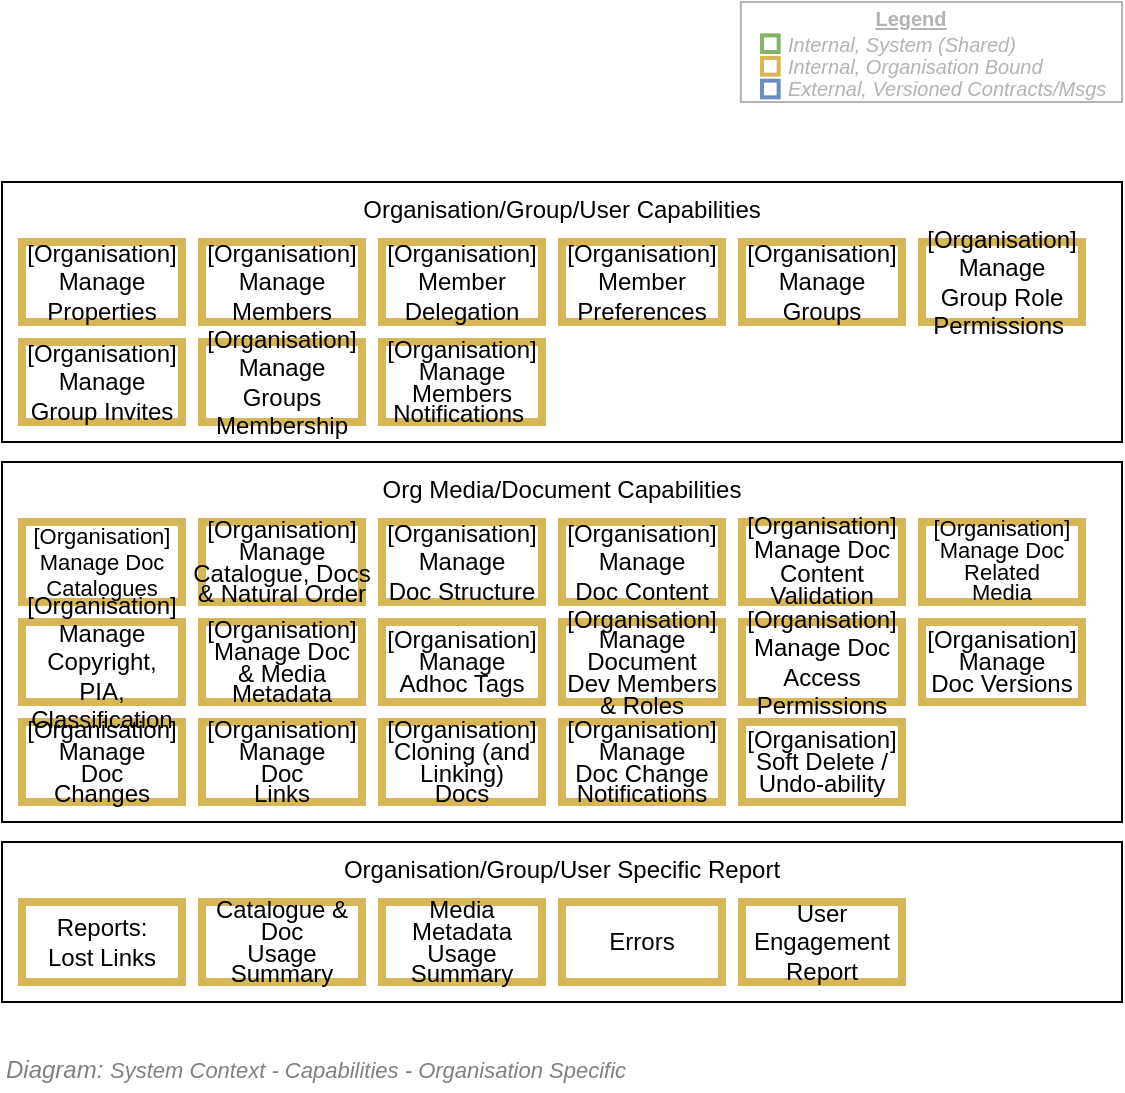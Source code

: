 <mxfile compressed="false" version="17.5.0" type="google">
  <diagram name="System Context/System Capabilities/Per Organisation" id="kWWmiXSfx_SoaX4UUIup">
    <mxGraphModel grid="1" page="1" gridSize="10" guides="1" tooltips="1" connect="1" arrows="1" fold="1" pageScale="1" pageWidth="827" pageHeight="1169" math="0" shadow="0">
      <root>
        <mxCell id="U6GFQx8tpDiFDdpl_z2M-0" />
        <mxCell id="U6GFQx8tpDiFDdpl_z2M-22" value="Diagram" style="" parent="U6GFQx8tpDiFDdpl_z2M-0" />
        <mxCell id="U6GFQx8tpDiFDdpl_z2M-44" value="Organisation/Group/User Capabilities" style="rounded=0;whiteSpace=wrap;html=1;strokeColor=#000000;strokeWidth=1;fillColor=none;fontSize=12;fontColor=#000000;align=center;fontFamily=Helvetica;recursiveResize=0;container=1;collapsible=0;absoluteArcSize=1;arcSize=12;verticalAlign=top;" vertex="1" parent="U6GFQx8tpDiFDdpl_z2M-22">
          <mxGeometry x="120" y="270" width="560" height="130" as="geometry" />
        </mxCell>
        <mxCell id="U6GFQx8tpDiFDdpl_z2M-45" value="&lt;font style=&quot;font-size: 12px&quot;&gt;&lt;font style=&quot;font-size: 12px ; line-height: 90%&quot;&gt;[Organisation]&lt;br style=&quot;font-size: 12px&quot;&gt;&lt;span style=&quot;font-size: 12px&quot;&gt;Manage&lt;br style=&quot;font-size: 12px&quot;&gt;&lt;/span&gt;Group Role Permissions&amp;nbsp;&lt;/font&gt;&lt;/font&gt;" style="rounded=0;whiteSpace=wrap;html=1;strokeColor=#d6b656;strokeWidth=4;fillColor=none;fontSize=12;align=center;fontFamily=Helvetica;verticalAlign=middle;" vertex="1" parent="U6GFQx8tpDiFDdpl_z2M-44">
          <mxGeometry x="460" y="30" width="80" height="40" as="geometry" />
        </mxCell>
        <mxCell id="U6GFQx8tpDiFDdpl_z2M-46" value="[Organisation]&lt;br style=&quot;font-size: 12px;&quot;&gt;Manage Members" style="rounded=0;whiteSpace=wrap;html=1;strokeColor=#d6b656;strokeWidth=4;fillColor=none;fontSize=12;align=center;fontFamily=Helvetica;verticalAlign=middle;" vertex="1" parent="U6GFQx8tpDiFDdpl_z2M-44">
          <mxGeometry x="100" y="30" width="80" height="40" as="geometry" />
        </mxCell>
        <mxCell id="U6GFQx8tpDiFDdpl_z2M-47" value="&lt;p style=&quot;line-height: 90%&quot;&gt;[Organisation]&lt;br style=&quot;font-size: 12px&quot;&gt;Manage Members&lt;br style=&quot;font-size: 12px&quot;&gt;Notifications&amp;nbsp;&lt;/p&gt;" style="rounded=0;whiteSpace=wrap;html=1;strokeColor=#d6b656;strokeWidth=4;fillColor=none;fontSize=12;align=center;fontFamily=Helvetica;verticalAlign=middle;" vertex="1" parent="U6GFQx8tpDiFDdpl_z2M-44">
          <mxGeometry x="190" y="80" width="80" height="40" as="geometry" />
        </mxCell>
        <mxCell id="U6GFQx8tpDiFDdpl_z2M-48" value="[Organisation]&lt;br style=&quot;font-size: 12px;&quot;&gt;Manage &lt;br style=&quot;font-size: 12px;&quot;&gt;Groups" style="rounded=0;whiteSpace=wrap;html=1;strokeColor=#d6b656;strokeWidth=4;fillColor=none;fontSize=12;align=center;fontFamily=Helvetica;verticalAlign=middle;" vertex="1" parent="U6GFQx8tpDiFDdpl_z2M-44">
          <mxGeometry x="370" y="30" width="80" height="40" as="geometry" />
        </mxCell>
        <mxCell id="U6GFQx8tpDiFDdpl_z2M-49" value="&lt;font style=&quot;font-size: 12px;&quot;&gt;[Organisation]&lt;br style=&quot;font-size: 12px;&quot;&gt;Manage&lt;/font&gt;&lt;font style=&quot;font-size: 12px;&quot;&gt;&lt;span style=&quot;font-size: 12px;&quot;&gt;&lt;br style=&quot;font-size: 12px;&quot;&gt;&lt;/span&gt;Group Invites&lt;/font&gt;" style="rounded=0;whiteSpace=wrap;html=1;strokeColor=#d6b656;strokeWidth=4;fillColor=none;fontSize=12;align=center;fontFamily=Helvetica;verticalAlign=middle;" vertex="1" parent="U6GFQx8tpDiFDdpl_z2M-44">
          <mxGeometry x="10" y="80" width="80" height="40" as="geometry" />
        </mxCell>
        <mxCell id="U6GFQx8tpDiFDdpl_z2M-50" value="[Organisation]&lt;br style=&quot;font-size: 12px;&quot;&gt;Manage &lt;br style=&quot;font-size: 12px;&quot;&gt;Properties" style="rounded=0;whiteSpace=wrap;html=1;strokeColor=#d6b656;strokeWidth=4;fillColor=none;fontSize=12;align=center;fontFamily=Helvetica;verticalAlign=middle;" vertex="1" parent="U6GFQx8tpDiFDdpl_z2M-44">
          <mxGeometry x="10" y="30" width="80" height="40" as="geometry" />
        </mxCell>
        <mxCell id="U6GFQx8tpDiFDdpl_z2M-51" value="&lt;font style=&quot;font-size: 12px ; line-height: 90%&quot;&gt;[Organisation]&lt;br style=&quot;font-size: 12px&quot;&gt;Manage Groups&lt;br style=&quot;font-size: 12px&quot;&gt;Membership&lt;/font&gt;" style="rounded=0;whiteSpace=wrap;html=1;strokeColor=#d6b656;strokeWidth=4;fillColor=none;fontSize=12;align=center;fontFamily=Helvetica;verticalAlign=middle;" vertex="1" parent="U6GFQx8tpDiFDdpl_z2M-44">
          <mxGeometry x="100" y="80" width="80" height="40" as="geometry" />
        </mxCell>
        <mxCell id="U6GFQx8tpDiFDdpl_z2M-52" value="[Organisation]&lt;br style=&quot;font-size: 12px;&quot;&gt;Member Delegation" style="rounded=0;whiteSpace=wrap;html=1;strokeColor=#d6b656;strokeWidth=4;fillColor=none;fontSize=12;align=center;fontFamily=Helvetica;verticalAlign=middle;" vertex="1" parent="U6GFQx8tpDiFDdpl_z2M-44">
          <mxGeometry x="190" y="30" width="80" height="40" as="geometry" />
        </mxCell>
        <mxCell id="U6GFQx8tpDiFDdpl_z2M-53" value="[Organisation]&lt;br style=&quot;font-size: 12px;&quot;&gt;Member Preferences" style="rounded=0;whiteSpace=wrap;html=1;strokeColor=#d6b656;strokeWidth=4;fillColor=none;fontSize=12;align=center;fontFamily=Helvetica;verticalAlign=middle;" vertex="1" parent="U6GFQx8tpDiFDdpl_z2M-44">
          <mxGeometry x="280" y="30" width="80" height="40" as="geometry" />
        </mxCell>
        <mxCell id="U6GFQx8tpDiFDdpl_z2M-54" value="Org Media/Document Capabilities" style="rounded=0;whiteSpace=wrap;html=1;strokeWidth=1;fillColor=none;fontSize=12;align=center;horizontal=1;verticalAlign=top;arcSize=12;container=1;absoluteArcSize=1;recursiveResize=0;collapsible=0;" vertex="1" parent="U6GFQx8tpDiFDdpl_z2M-22">
          <mxGeometry x="120" y="410" width="560" height="180" as="geometry" />
        </mxCell>
        <mxCell id="U6GFQx8tpDiFDdpl_z2M-55" value="&lt;p style=&quot;line-height: 90%; font-size: 12px;&quot;&gt;[Organisation]&lt;br style=&quot;font-size: 12px;&quot;&gt;Manage &lt;br style=&quot;font-size: 12px;&quot;&gt;Doc&lt;br style=&quot;font-size: 12px;&quot;&gt;Changes&lt;/p&gt;" style="rounded=0;whiteSpace=wrap;html=1;strokeColor=#d6b656;strokeWidth=4;fillColor=none;fontSize=12;align=center;fontFamily=Helvetica;verticalAlign=middle;" vertex="1" parent="U6GFQx8tpDiFDdpl_z2M-54">
          <mxGeometry x="10" y="130" width="80" height="40" as="geometry" />
        </mxCell>
        <mxCell id="U6GFQx8tpDiFDdpl_z2M-56" value="&lt;font style=&quot;font-size: 12px ; line-height: 90%&quot;&gt;[Organisation]&lt;br&gt;Manage Doc Access Permissions&lt;/font&gt;" style="rounded=0;whiteSpace=wrap;html=1;strokeColor=#d6b656;strokeWidth=4;fillColor=none;fontSize=12;align=center;fontFamily=Helvetica;verticalAlign=middle;" vertex="1" parent="U6GFQx8tpDiFDdpl_z2M-54">
          <mxGeometry x="370" y="80" width="80" height="40" as="geometry" />
        </mxCell>
        <mxCell id="U6GFQx8tpDiFDdpl_z2M-57" value="[Organisation]&lt;br style=&quot;font-size: 12px;&quot;&gt;Manage &lt;br style=&quot;font-size: 12px;&quot;&gt;Doc Content" style="rounded=0;whiteSpace=wrap;html=1;strokeColor=#d6b656;strokeWidth=4;fillColor=none;fontSize=12;align=center;fontFamily=Helvetica;verticalAlign=middle;" vertex="1" parent="U6GFQx8tpDiFDdpl_z2M-54">
          <mxGeometry x="280" y="30" width="80" height="40" as="geometry" />
        </mxCell>
        <mxCell id="U6GFQx8tpDiFDdpl_z2M-58" value="&lt;p style=&quot;line-height: 90%; font-size: 12px;&quot;&gt;[Organisation]&lt;br style=&quot;font-size: 12px;&quot;&gt;Manage &lt;br style=&quot;font-size: 12px;&quot;&gt;Doc&lt;br style=&quot;font-size: 12px;&quot;&gt;Links&lt;/p&gt;" style="rounded=0;whiteSpace=wrap;html=1;strokeColor=#d6b656;strokeWidth=4;fillColor=none;fontSize=12;align=center;fontFamily=Helvetica;verticalAlign=middle;" vertex="1" parent="U6GFQx8tpDiFDdpl_z2M-54">
          <mxGeometry x="100" y="130" width="80" height="40" as="geometry" />
        </mxCell>
        <mxCell id="U6GFQx8tpDiFDdpl_z2M-59" value="[Organisation]&lt;br style=&quot;font-size: 12px;&quot;&gt;Manage &lt;br style=&quot;font-size: 12px;&quot;&gt;Doc Structure" style="rounded=0;whiteSpace=wrap;html=1;strokeColor=#d6b656;strokeWidth=4;fillColor=none;fontSize=12;align=center;fontFamily=Helvetica;verticalAlign=middle;" vertex="1" parent="U6GFQx8tpDiFDdpl_z2M-54">
          <mxGeometry x="190" y="30" width="80" height="40" as="geometry" />
        </mxCell>
        <mxCell id="U6GFQx8tpDiFDdpl_z2M-60" value="&lt;p style=&quot;line-height: 90%; font-size: 12px;&quot;&gt;[Organisation]&lt;br style=&quot;font-size: 12px&quot;&gt;Manage&lt;br style=&quot;font-size: 12px&quot;&gt;Doc Versions&lt;/p&gt;" style="rounded=0;whiteSpace=wrap;html=1;strokeColor=#d6b656;strokeWidth=4;fillColor=none;fontSize=12;align=center;fontFamily=Helvetica;verticalAlign=middle;" vertex="1" parent="U6GFQx8tpDiFDdpl_z2M-54">
          <mxGeometry x="460" y="80" width="80" height="40" as="geometry" />
        </mxCell>
        <mxCell id="U6GFQx8tpDiFDdpl_z2M-61" value="&lt;p style=&quot;line-height: 90%; font-size: 12px;&quot;&gt;[Organisation]&lt;br style=&quot;font-size: 12px;&quot;&gt;Manage &lt;br style=&quot;font-size: 12px;&quot;&gt;Document Dev Members &amp;amp; Roles&lt;/p&gt;" style="rounded=0;whiteSpace=wrap;html=1;strokeColor=#d6b656;strokeWidth=4;fillColor=none;fontSize=12;align=center;fontFamily=Helvetica;verticalAlign=middle;" vertex="1" parent="U6GFQx8tpDiFDdpl_z2M-54">
          <mxGeometry x="280" y="80" width="80" height="40" as="geometry" />
        </mxCell>
        <mxCell id="U6GFQx8tpDiFDdpl_z2M-62" value="&lt;p style=&quot;line-height: 90%; font-size: 12px;&quot;&gt;[Organisation]&lt;br style=&quot;font-size: 12px&quot;&gt;Manage &lt;br style=&quot;font-size: 12px&quot;&gt;Adhoc Tags&lt;/p&gt;" style="rounded=0;whiteSpace=wrap;html=1;strokeColor=#d6b656;strokeWidth=4;fillColor=none;fontSize=12;align=center;fontFamily=Helvetica;verticalAlign=middle;" vertex="1" parent="U6GFQx8tpDiFDdpl_z2M-54">
          <mxGeometry x="190" y="80" width="80" height="40" as="geometry" />
        </mxCell>
        <mxCell id="U6GFQx8tpDiFDdpl_z2M-63" value="&lt;font style=&quot;font-size: 11px&quot;&gt;[Organisation]&lt;br&gt;Manage Doc Catalogues&lt;/font&gt;" style="rounded=0;whiteSpace=wrap;html=1;strokeColor=#d6b656;strokeWidth=4;fillColor=none;fontSize=9;align=center;fontFamily=Helvetica;verticalAlign=middle;" vertex="1" parent="U6GFQx8tpDiFDdpl_z2M-54">
          <mxGeometry x="10" y="30" width="80" height="40" as="geometry" />
        </mxCell>
        <mxCell id="U6GFQx8tpDiFDdpl_z2M-64" value="&lt;p style=&quot;line-height: 90% ; font-size: 12px&quot;&gt;[Organisation]&lt;br style=&quot;font-size: 9px&quot;&gt;Manage &lt;font style=&quot;font-size: 12px&quot;&gt;Catalogue,&amp;nbsp;&lt;font style=&quot;font-size: 12px&quot;&gt;Docs &amp;amp; Natural Order&lt;/font&gt;&lt;/font&gt;&lt;/p&gt;" style="rounded=0;whiteSpace=wrap;html=1;strokeColor=#d6b656;strokeWidth=4;fillColor=none;fontSize=9;align=center;fontFamily=Helvetica;verticalAlign=middle;" vertex="1" parent="U6GFQx8tpDiFDdpl_z2M-54">
          <mxGeometry x="100" y="30" width="80" height="40" as="geometry" />
        </mxCell>
        <mxCell id="U6GFQx8tpDiFDdpl_z2M-65" value="&lt;p style=&quot;line-height: 90%; font-size: 12px;&quot;&gt;[Organisation]&lt;br style=&quot;font-size: 12px;&quot;&gt;Cloning (and Linking)&lt;br style=&quot;font-size: 12px;&quot;&gt;Docs&lt;/p&gt;" style="rounded=0;whiteSpace=wrap;html=1;strokeColor=#d6b656;strokeWidth=4;fillColor=none;fontSize=12;align=center;fontFamily=Helvetica;verticalAlign=middle;" vertex="1" parent="U6GFQx8tpDiFDdpl_z2M-54">
          <mxGeometry x="190" y="130" width="80" height="40" as="geometry" />
        </mxCell>
        <mxCell id="U6GFQx8tpDiFDdpl_z2M-66" value="&lt;p style=&quot;line-height: 90%; font-size: 12px;&quot;&gt;&lt;font style=&quot;font-size: 12px;&quot;&gt;[Organisation]&lt;br style=&quot;font-size: 12px;&quot;&gt;Manage &lt;br style=&quot;font-size: 12px;&quot;&gt;Doc &lt;/font&gt;&lt;font style=&quot;font-size: 12px;&quot;&gt;Change Notifications&lt;/font&gt;&lt;/p&gt;" style="rounded=0;whiteSpace=wrap;html=1;strokeColor=#d6b656;strokeWidth=4;fillColor=none;fontSize=12;align=center;fontFamily=Helvetica;absoluteArcSize=1;arcSize=12;verticalAlign=middle;" vertex="1" parent="U6GFQx8tpDiFDdpl_z2M-54">
          <mxGeometry x="280" y="130" width="80" height="40" as="geometry" />
        </mxCell>
        <mxCell id="U6GFQx8tpDiFDdpl_z2M-67" value="&lt;font style=&quot;font-size: 11px ; line-height: 90%&quot;&gt;[Organisation]&lt;br&gt;Manage Doc Related&lt;br&gt;Media&lt;/font&gt;" style="rounded=0;whiteSpace=wrap;html=1;strokeColor=#d6b656;strokeWidth=4;fillColor=none;fontSize=9;align=center;fontFamily=Helvetica;verticalAlign=middle;" vertex="1" parent="U6GFQx8tpDiFDdpl_z2M-54">
          <mxGeometry x="460" y="30" width="80" height="40" as="geometry" />
        </mxCell>
        <mxCell id="U6GFQx8tpDiFDdpl_z2M-68" value="&lt;font style=&quot;font-size: 12px; line-height: 90%;&quot;&gt;[Organisation]&lt;br style=&quot;font-size: 12px;&quot;&gt;Manage Copyright, PIA, Classification&lt;/font&gt;" style="rounded=0;whiteSpace=wrap;html=1;strokeColor=#d6b656;strokeWidth=4;fillColor=none;fontSize=12;align=center;fontFamily=Helvetica;verticalAlign=middle;" vertex="1" parent="U6GFQx8tpDiFDdpl_z2M-54">
          <mxGeometry x="10" y="80" width="80" height="40" as="geometry" />
        </mxCell>
        <mxCell id="U6GFQx8tpDiFDdpl_z2M-89" value="&lt;p style=&quot;line-height: 90%; font-size: 12px;&quot;&gt;[Organisation]&lt;br style=&quot;font-size: 12px;&quot;&gt;Manage Doc &amp;amp; Media Metadata&lt;/p&gt;" style="rounded=0;whiteSpace=wrap;html=1;strokeColor=#d6b656;strokeWidth=4;fillColor=none;fontSize=12;align=center;fontFamily=Helvetica;verticalAlign=middle;" vertex="1" parent="U6GFQx8tpDiFDdpl_z2M-54">
          <mxGeometry x="100" y="80" width="80" height="40" as="geometry" />
        </mxCell>
        <mxCell id="U6GFQx8tpDiFDdpl_z2M-90" value="&lt;font style=&quot;font-size: 12px ; line-height: 90%&quot;&gt;[Organisation]&lt;br&gt;Manage Doc Content Validation&lt;/font&gt;" style="rounded=0;whiteSpace=wrap;html=1;strokeColor=#d6b656;strokeWidth=4;fillColor=none;fontSize=9;align=center;fontFamily=Helvetica;verticalAlign=middle;" vertex="1" parent="U6GFQx8tpDiFDdpl_z2M-54">
          <mxGeometry x="370" y="30" width="80" height="40" as="geometry" />
        </mxCell>
        <mxCell id="LGUCIAqd3B_hfbQPFAyF-0" value="&lt;p style=&quot;line-height: 90%; font-size: 12px;&quot;&gt;&lt;font style=&quot;font-size: 12px;&quot;&gt;[Organisation]&lt;br style=&quot;font-size: 12px;&quot;&gt;&lt;/font&gt;&lt;font style=&quot;font-size: 12px;&quot;&gt;Soft Delete / &lt;br style=&quot;font-size: 12px;&quot;&gt;Undo-ability&lt;/font&gt;&lt;/p&gt;" style="rounded=0;whiteSpace=wrap;html=1;strokeColor=#d6b656;strokeWidth=4;fillColor=none;fontSize=12;align=center;fontFamily=Helvetica;absoluteArcSize=1;arcSize=12;verticalAlign=middle;" vertex="1" parent="U6GFQx8tpDiFDdpl_z2M-54">
          <mxGeometry x="370" y="130" width="80" height="40" as="geometry" />
        </mxCell>
        <mxCell id="U6GFQx8tpDiFDdpl_z2M-16" value="Organisation/Group/User Specific Report" style="rounded=0;whiteSpace=wrap;html=1;strokeColor=#000000;strokeWidth=1;fillColor=none;fontSize=12;fontColor=#000000;align=center;fontFamily=Helvetica;recursiveResize=0;container=1;collapsible=0;absoluteArcSize=1;arcSize=12;verticalAlign=top;" vertex="1" parent="U6GFQx8tpDiFDdpl_z2M-22">
          <mxGeometry x="120" y="600" width="560" height="80" as="geometry" />
        </mxCell>
        <mxCell id="U6GFQx8tpDiFDdpl_z2M-17" value="Reports:&lt;br style=&quot;font-size: 12px;&quot;&gt;Lost Links" style="rounded=0;whiteSpace=wrap;html=1;strokeColor=#d6b656;strokeWidth=4;fillColor=none;fontSize=12;align=center;fontFamily=Helvetica;verticalAlign=middle;" vertex="1" parent="U6GFQx8tpDiFDdpl_z2M-16">
          <mxGeometry x="10" y="30" width="80" height="40" as="geometry" />
        </mxCell>
        <mxCell id="U6GFQx8tpDiFDdpl_z2M-18" value="Errors" style="rounded=0;whiteSpace=wrap;html=1;strokeColor=#d6b656;strokeWidth=4;fillColor=none;fontSize=12;align=center;fontFamily=Helvetica;verticalAlign=middle;" vertex="1" parent="U6GFQx8tpDiFDdpl_z2M-16">
          <mxGeometry x="280" y="30" width="80" height="40" as="geometry" />
        </mxCell>
        <mxCell id="U6GFQx8tpDiFDdpl_z2M-19" value="&lt;p style=&quot;line-height: 90%&quot;&gt;Media Metadata&lt;br style=&quot;font-size: 12px&quot;&gt;&lt;font style=&quot;font-size: 12px&quot;&gt;Usage Summary&lt;/font&gt;&lt;/p&gt;" style="rounded=0;whiteSpace=wrap;html=1;strokeColor=#d6b656;strokeWidth=4;fillColor=none;fontSize=12;align=center;fontFamily=Helvetica;verticalAlign=middle;" vertex="1" parent="U6GFQx8tpDiFDdpl_z2M-16">
          <mxGeometry x="190" y="30" width="80" height="40" as="geometry" />
        </mxCell>
        <mxCell id="U6GFQx8tpDiFDdpl_z2M-20" value="&lt;p style=&quot;line-height: 90%&quot;&gt;Catalogue &amp;amp; Doc&lt;br style=&quot;font-size: 12px&quot;&gt;&lt;font style=&quot;font-size: 12px&quot;&gt;Usage Summary&lt;/font&gt;&lt;/p&gt;" style="rounded=0;whiteSpace=wrap;html=1;strokeColor=#d6b656;strokeWidth=4;fillColor=none;fontSize=12;align=center;fontFamily=Helvetica;verticalAlign=middle;" vertex="1" parent="U6GFQx8tpDiFDdpl_z2M-16">
          <mxGeometry x="100" y="30" width="80" height="40" as="geometry" />
        </mxCell>
        <mxCell id="U6GFQx8tpDiFDdpl_z2M-21" value="User &lt;br style=&quot;font-size: 12px;&quot;&gt;Engagement Report" style="rounded=0;whiteSpace=wrap;html=1;strokeColor=#d6b656;strokeWidth=4;fillColor=none;fontSize=12;align=center;fontFamily=Helvetica;verticalAlign=middle;" vertex="1" parent="U6GFQx8tpDiFDdpl_z2M-16">
          <mxGeometry x="370" y="30" width="80" height="40" as="geometry" />
        </mxCell>
        <mxCell id="VYYvjZXgv9-zadrsl-1o-44" value="Context/Legend" parent="U6GFQx8tpDiFDdpl_z2M-0" />
        <mxCell id="VYYvjZXgv9-zadrsl-1o-45" value="" style="rounded=0;whiteSpace=wrap;html=1;fontSize=10;align=left;container=1;collapsible=0;fontColor=#B3B3B3;strokeColor=#B3B3B3;" vertex="1" parent="VYYvjZXgv9-zadrsl-1o-44">
          <mxGeometry x="489.44" y="180" width="190.56" height="50" as="geometry" />
        </mxCell>
        <mxCell id="VYYvjZXgv9-zadrsl-1o-46" value="" style="whiteSpace=wrap;html=1;aspect=fixed;fillColor=none;strokeColor=#82b366;fontSize=10;align=left;fontStyle=2;strokeWidth=2;" vertex="1" parent="VYYvjZXgv9-zadrsl-1o-45">
          <mxGeometry x="10.556" y="16.667" width="8.333" height="8.333" as="geometry" />
        </mxCell>
        <mxCell id="VYYvjZXgv9-zadrsl-1o-47" value="" style="whiteSpace=wrap;html=1;aspect=fixed;fillColor=none;strokeColor=#d6b656;fontSize=10;align=left;fontStyle=2;strokeWidth=2;" vertex="1" parent="VYYvjZXgv9-zadrsl-1o-45">
          <mxGeometry x="10.556" y="28" width="8.333" height="8.333" as="geometry" />
        </mxCell>
        <mxCell id="VYYvjZXgv9-zadrsl-1o-48" value="" style="whiteSpace=wrap;html=1;aspect=fixed;fillColor=none;strokeColor=#6c8ebf;fontSize=10;align=left;fontStyle=2;strokeWidth=2;" vertex="1" parent="VYYvjZXgv9-zadrsl-1o-45">
          <mxGeometry x="10.556" y="39.333" width="8.333" height="8.333" as="geometry" />
        </mxCell>
        <mxCell id="VYYvjZXgv9-zadrsl-1o-49" value="Internal, System (Shared)&amp;nbsp;" style="text;html=1;strokeColor=none;fillColor=none;align=left;verticalAlign=middle;whiteSpace=wrap;rounded=0;fontSize=10;fontStyle=2;fontColor=#B3B3B3;" vertex="1" parent="VYYvjZXgv9-zadrsl-1o-45">
          <mxGeometry x="21.116" y="16.667" width="169.444" height="8.333" as="geometry" />
        </mxCell>
        <mxCell id="VYYvjZXgv9-zadrsl-1o-50" value="Internal, Organisation Bound&amp;nbsp;" style="text;html=1;strokeColor=none;fillColor=none;align=left;verticalAlign=middle;whiteSpace=wrap;rounded=0;fontSize=10;fontStyle=2;fontColor=#B3B3B3;" vertex="1" parent="VYYvjZXgv9-zadrsl-1o-45">
          <mxGeometry x="21.116" y="28" width="169.444" height="8.333" as="geometry" />
        </mxCell>
        <mxCell id="VYYvjZXgv9-zadrsl-1o-51" value="External, Versioned Contracts/Msgs" style="text;html=1;strokeColor=none;fillColor=none;align=left;verticalAlign=middle;whiteSpace=wrap;rounded=0;fontSize=10;fontStyle=2;fontColor=#B3B3B3;" vertex="1" parent="VYYvjZXgv9-zadrsl-1o-45">
          <mxGeometry x="21.116" y="39.333" width="169.444" height="8.333" as="geometry" />
        </mxCell>
        <mxCell id="VYYvjZXgv9-zadrsl-1o-52" value="Legend" style="text;html=1;strokeColor=none;fillColor=none;align=center;verticalAlign=middle;whiteSpace=wrap;rounded=0;fontSize=10;fontStyle=5;fontColor=#B3B3B3;" vertex="1" parent="VYYvjZXgv9-zadrsl-1o-45">
          <mxGeometry x="21.112" width="126.67" height="16.667" as="geometry" />
        </mxCell>
        <mxCell id="kLLVU1aBwmo8_Vzj71H6-0" value="Title/Diagram" parent="U6GFQx8tpDiFDdpl_z2M-0" />
        <mxCell id="kLLVU1aBwmo8_Vzj71H6-1" value="&lt;font style=&quot;font-size: 11px&quot;&gt;&lt;span style=&quot;font-size: 12px&quot;&gt;Diagram: &lt;/span&gt;System Context - Capabilities - Organisation Specific&lt;/font&gt;" style="text;strokeColor=none;fillColor=none;html=1;fontSize=24;fontStyle=2;verticalAlign=middle;align=left;shadow=0;glass=0;comic=0;opacity=30;fontColor=#808080;" vertex="1" parent="kLLVU1aBwmo8_Vzj71H6-0">
          <mxGeometry x="120" y="700" width="520" height="20" as="geometry" />
        </mxCell>
        <UserObject label="" tooltip="" id="Ep-J5T_7bCmWtwZl4jTO-0">
          <mxCell style="shape=image;html=1;verticalAlign=top;verticalLabelPosition=bottom;labelBackgroundColor=#ffffff;imageAspect=0;aspect=fixed;image=https://cdn1.iconfinder.com/data/icons/hawcons/32/699014-icon-28-information-128.png;shadow=0;dashed=0;fontFamily=Helvetica;fontSize=12;fontColor=#000000;align=center;strokeColor=#000000;fillColor=#505050;dashPattern=1 1;" vertex="1" parent="kLLVU1aBwmo8_Vzj71H6-0">
            <mxGeometry x="660" y="700" width="20" height="20" as="geometry" />
          </mxCell>
        </UserObject>
      </root>
    </mxGraphModel>
  </diagram>
</mxfile>
